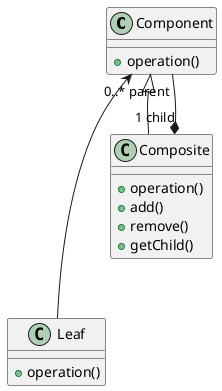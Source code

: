 @startuml
'https://plantuml.com/class-diagram

class Component {
    ' example : component
    + operation()
}

class Leaf {
    ' example : File
    +operation()
}

class Composite
{
    ' example : Folder
    + operation()
    + add()
    + remove()
    + getChild()
}

Component <|-- Composite
Component <--- Leaf

Composite "1 child"*-- "0..* parent" Component
@enduml